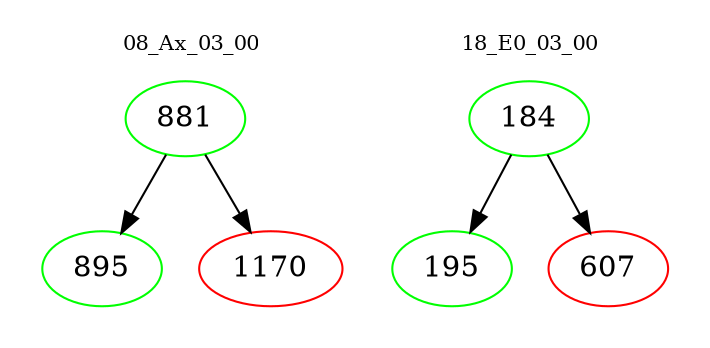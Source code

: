 digraph{
subgraph cluster_0 {
color = white
label = "08_Ax_03_00";
fontsize=10;
T0_881 [label="881", color="green"]
T0_881 -> T0_895 [color="black"]
T0_895 [label="895", color="green"]
T0_881 -> T0_1170 [color="black"]
T0_1170 [label="1170", color="red"]
}
subgraph cluster_1 {
color = white
label = "18_E0_03_00";
fontsize=10;
T1_184 [label="184", color="green"]
T1_184 -> T1_195 [color="black"]
T1_195 [label="195", color="green"]
T1_184 -> T1_607 [color="black"]
T1_607 [label="607", color="red"]
}
}
